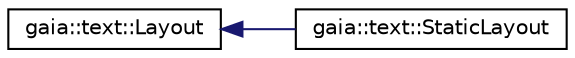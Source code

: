 digraph G
{
  edge [fontname="Helvetica",fontsize="10",labelfontname="Helvetica",labelfontsize="10"];
  node [fontname="Helvetica",fontsize="10",shape=record];
  rankdir=LR;
  Node1 [label="gaia::text::Layout",height=0.2,width=0.4,color="black", fillcolor="white", style="filled",URL="$dc/d52/classgaia_1_1text_1_1_layout.html",tooltip="An interface for splitting strings according to rules that are opaque to the user of this interface..."];
  Node1 -> Node2 [dir=back,color="midnightblue",fontsize="10",style="solid",fontname="Helvetica"];
  Node2 [label="gaia::text::StaticLayout",height=0.2,width=0.4,color="black", fillcolor="white", style="filled",URL="$d8/d43/classgaia_1_1text_1_1_static_layout.html",tooltip="An interface for splitting strings according to rules that are opaque to the user of this interface..."];
}
